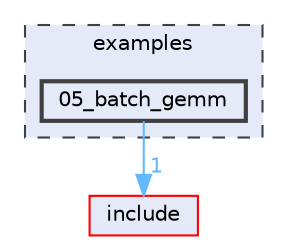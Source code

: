 digraph "examples/05_batch_gemm"
{
 // LATEX_PDF_SIZE
  bgcolor="transparent";
  edge [fontname=Helvetica,fontsize=10,labelfontname=Helvetica,labelfontsize=10];
  node [fontname=Helvetica,fontsize=10,shape=box,height=0.2,width=0.4];
  compound=true
  subgraph clusterdir_d28a4824dc47e487b107a5db32ef43c4 {
    graph [ bgcolor="#e4eaf8", pencolor="grey25", label="examples", fontname=Helvetica,fontsize=10 style="filled,dashed", URL="dir_d28a4824dc47e487b107a5db32ef43c4.html",tooltip=""]
  dir_d4603d82303418bb1f8af54c8a8b42a5 [label="05_batch_gemm", fillcolor="#e4eaf8", color="grey25", style="filled,bold", URL="dir_d4603d82303418bb1f8af54c8a8b42a5.html",tooltip=""];
  }
  dir_d44c64559bbebec7f509842c48db8b23 [label="include", fillcolor="#e4eaf8", color="red", style="filled", URL="dir_d44c64559bbebec7f509842c48db8b23.html",tooltip=""];
  dir_d4603d82303418bb1f8af54c8a8b42a5->dir_d44c64559bbebec7f509842c48db8b23 [headlabel="1", labeldistance=1.5 headhref="dir_000004_000033.html" color="steelblue1" fontcolor="steelblue1"];
}
